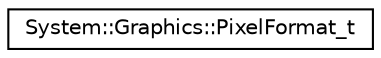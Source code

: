 digraph G
{
  edge [fontname="Helvetica",fontsize="10",labelfontname="Helvetica",labelfontsize="10"];
  node [fontname="Helvetica",fontsize="10",shape=record];
  rankdir="LR";
  Node1 [label="System::Graphics::PixelFormat_t",height=0.2,width=0.4,color="black", fillcolor="white", style="filled",URL="$class_system_1_1_graphics_1_1_pixel_format__t.html"];
}
